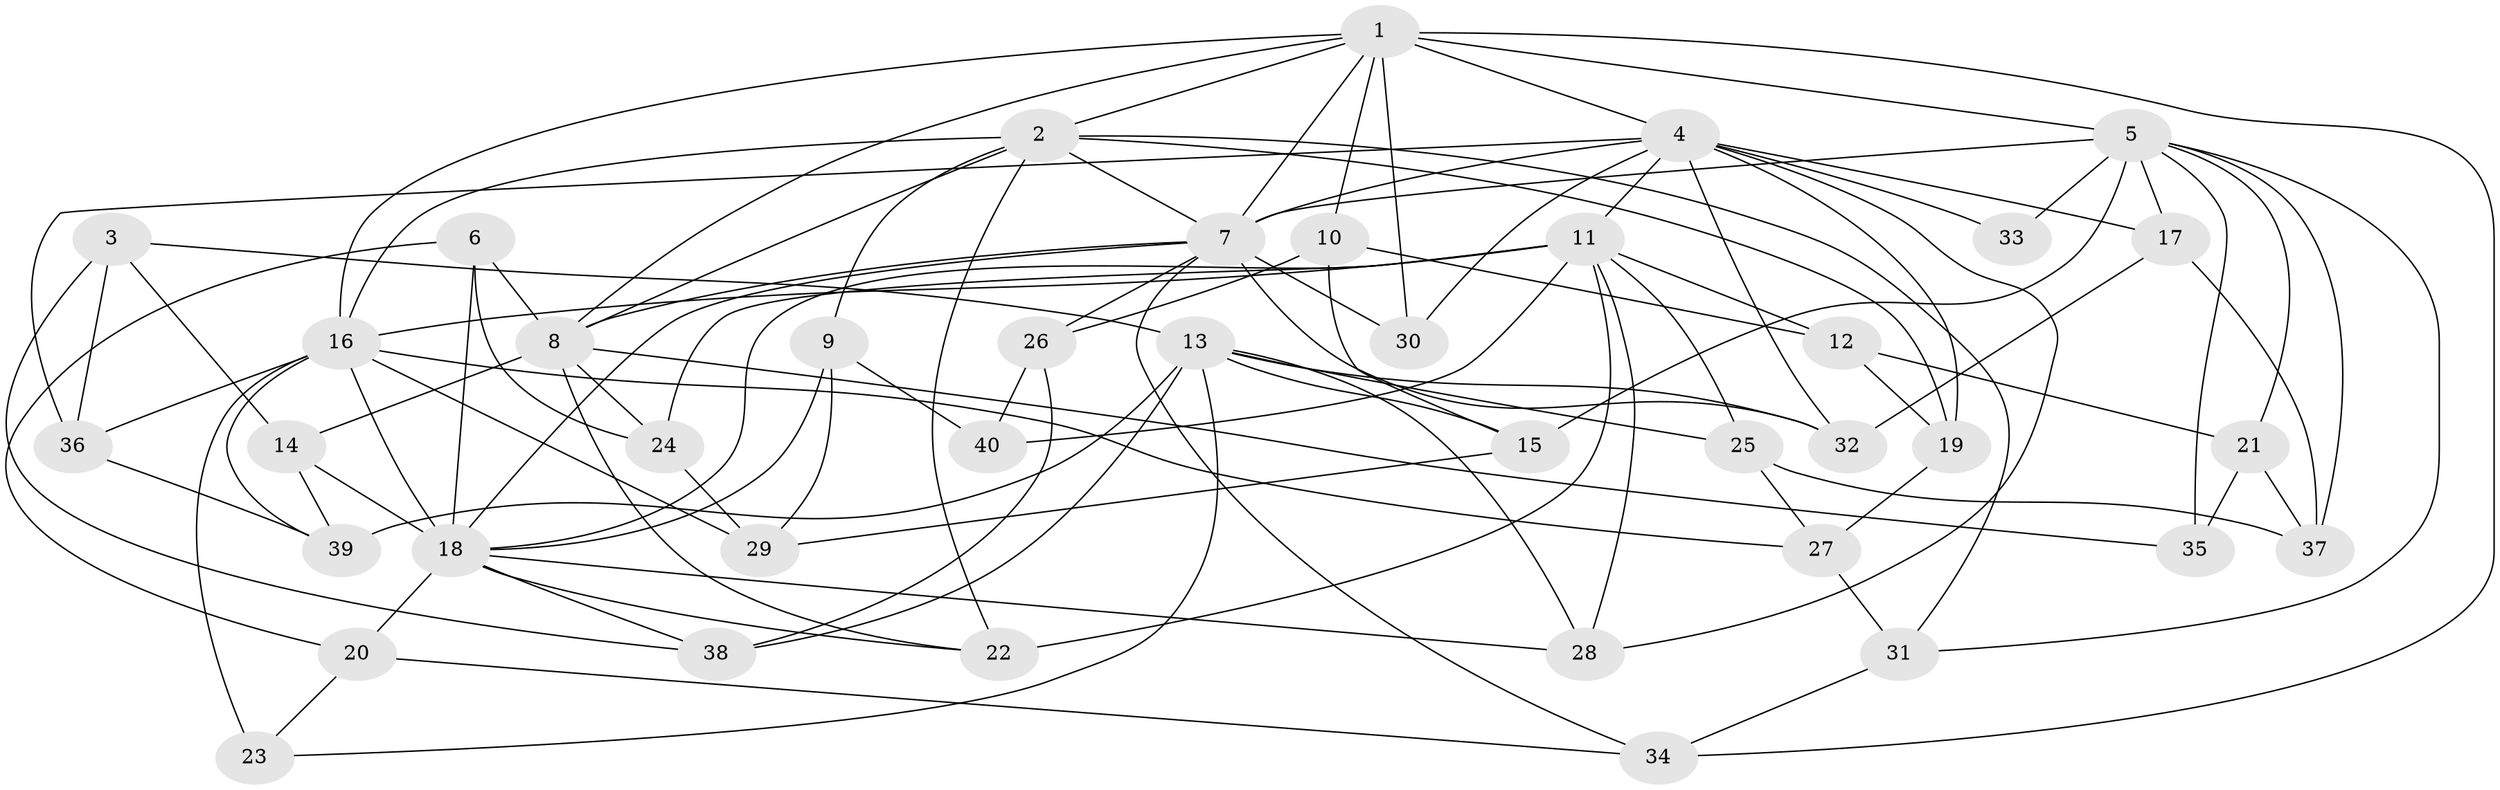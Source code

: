 // original degree distribution, {4: 1.0}
// Generated by graph-tools (version 1.1) at 2025/38/03/09/25 02:38:12]
// undirected, 40 vertices, 102 edges
graph export_dot {
graph [start="1"]
  node [color=gray90,style=filled];
  1;
  2;
  3;
  4;
  5;
  6;
  7;
  8;
  9;
  10;
  11;
  12;
  13;
  14;
  15;
  16;
  17;
  18;
  19;
  20;
  21;
  22;
  23;
  24;
  25;
  26;
  27;
  28;
  29;
  30;
  31;
  32;
  33;
  34;
  35;
  36;
  37;
  38;
  39;
  40;
  1 -- 2 [weight=1.0];
  1 -- 4 [weight=1.0];
  1 -- 5 [weight=2.0];
  1 -- 7 [weight=2.0];
  1 -- 8 [weight=1.0];
  1 -- 10 [weight=1.0];
  1 -- 16 [weight=1.0];
  1 -- 30 [weight=2.0];
  1 -- 34 [weight=1.0];
  2 -- 7 [weight=1.0];
  2 -- 8 [weight=1.0];
  2 -- 9 [weight=1.0];
  2 -- 16 [weight=1.0];
  2 -- 19 [weight=1.0];
  2 -- 22 [weight=1.0];
  2 -- 31 [weight=1.0];
  3 -- 13 [weight=1.0];
  3 -- 14 [weight=1.0];
  3 -- 36 [weight=1.0];
  3 -- 38 [weight=1.0];
  4 -- 7 [weight=2.0];
  4 -- 11 [weight=1.0];
  4 -- 17 [weight=1.0];
  4 -- 19 [weight=1.0];
  4 -- 28 [weight=1.0];
  4 -- 30 [weight=1.0];
  4 -- 32 [weight=1.0];
  4 -- 33 [weight=2.0];
  4 -- 36 [weight=1.0];
  5 -- 7 [weight=1.0];
  5 -- 15 [weight=1.0];
  5 -- 17 [weight=1.0];
  5 -- 21 [weight=1.0];
  5 -- 31 [weight=1.0];
  5 -- 33 [weight=2.0];
  5 -- 35 [weight=2.0];
  5 -- 37 [weight=1.0];
  6 -- 8 [weight=1.0];
  6 -- 18 [weight=1.0];
  6 -- 20 [weight=1.0];
  6 -- 24 [weight=1.0];
  7 -- 8 [weight=1.0];
  7 -- 18 [weight=1.0];
  7 -- 26 [weight=1.0];
  7 -- 30 [weight=1.0];
  7 -- 32 [weight=1.0];
  7 -- 34 [weight=1.0];
  8 -- 14 [weight=3.0];
  8 -- 22 [weight=1.0];
  8 -- 24 [weight=1.0];
  8 -- 35 [weight=1.0];
  9 -- 18 [weight=1.0];
  9 -- 29 [weight=1.0];
  9 -- 40 [weight=1.0];
  10 -- 12 [weight=1.0];
  10 -- 15 [weight=1.0];
  10 -- 26 [weight=1.0];
  11 -- 12 [weight=1.0];
  11 -- 16 [weight=1.0];
  11 -- 18 [weight=1.0];
  11 -- 22 [weight=1.0];
  11 -- 24 [weight=1.0];
  11 -- 25 [weight=1.0];
  11 -- 28 [weight=1.0];
  11 -- 40 [weight=2.0];
  12 -- 19 [weight=1.0];
  12 -- 21 [weight=1.0];
  13 -- 15 [weight=1.0];
  13 -- 23 [weight=1.0];
  13 -- 25 [weight=1.0];
  13 -- 28 [weight=1.0];
  13 -- 32 [weight=1.0];
  13 -- 38 [weight=1.0];
  13 -- 39 [weight=1.0];
  14 -- 18 [weight=1.0];
  14 -- 39 [weight=1.0];
  15 -- 29 [weight=1.0];
  16 -- 18 [weight=1.0];
  16 -- 23 [weight=2.0];
  16 -- 27 [weight=1.0];
  16 -- 29 [weight=1.0];
  16 -- 36 [weight=1.0];
  16 -- 39 [weight=1.0];
  17 -- 32 [weight=1.0];
  17 -- 37 [weight=1.0];
  18 -- 20 [weight=1.0];
  18 -- 22 [weight=1.0];
  18 -- 28 [weight=1.0];
  18 -- 38 [weight=1.0];
  19 -- 27 [weight=1.0];
  20 -- 23 [weight=1.0];
  20 -- 34 [weight=1.0];
  21 -- 35 [weight=1.0];
  21 -- 37 [weight=1.0];
  24 -- 29 [weight=1.0];
  25 -- 27 [weight=1.0];
  25 -- 37 [weight=1.0];
  26 -- 38 [weight=1.0];
  26 -- 40 [weight=1.0];
  27 -- 31 [weight=1.0];
  31 -- 34 [weight=1.0];
  36 -- 39 [weight=1.0];
}
